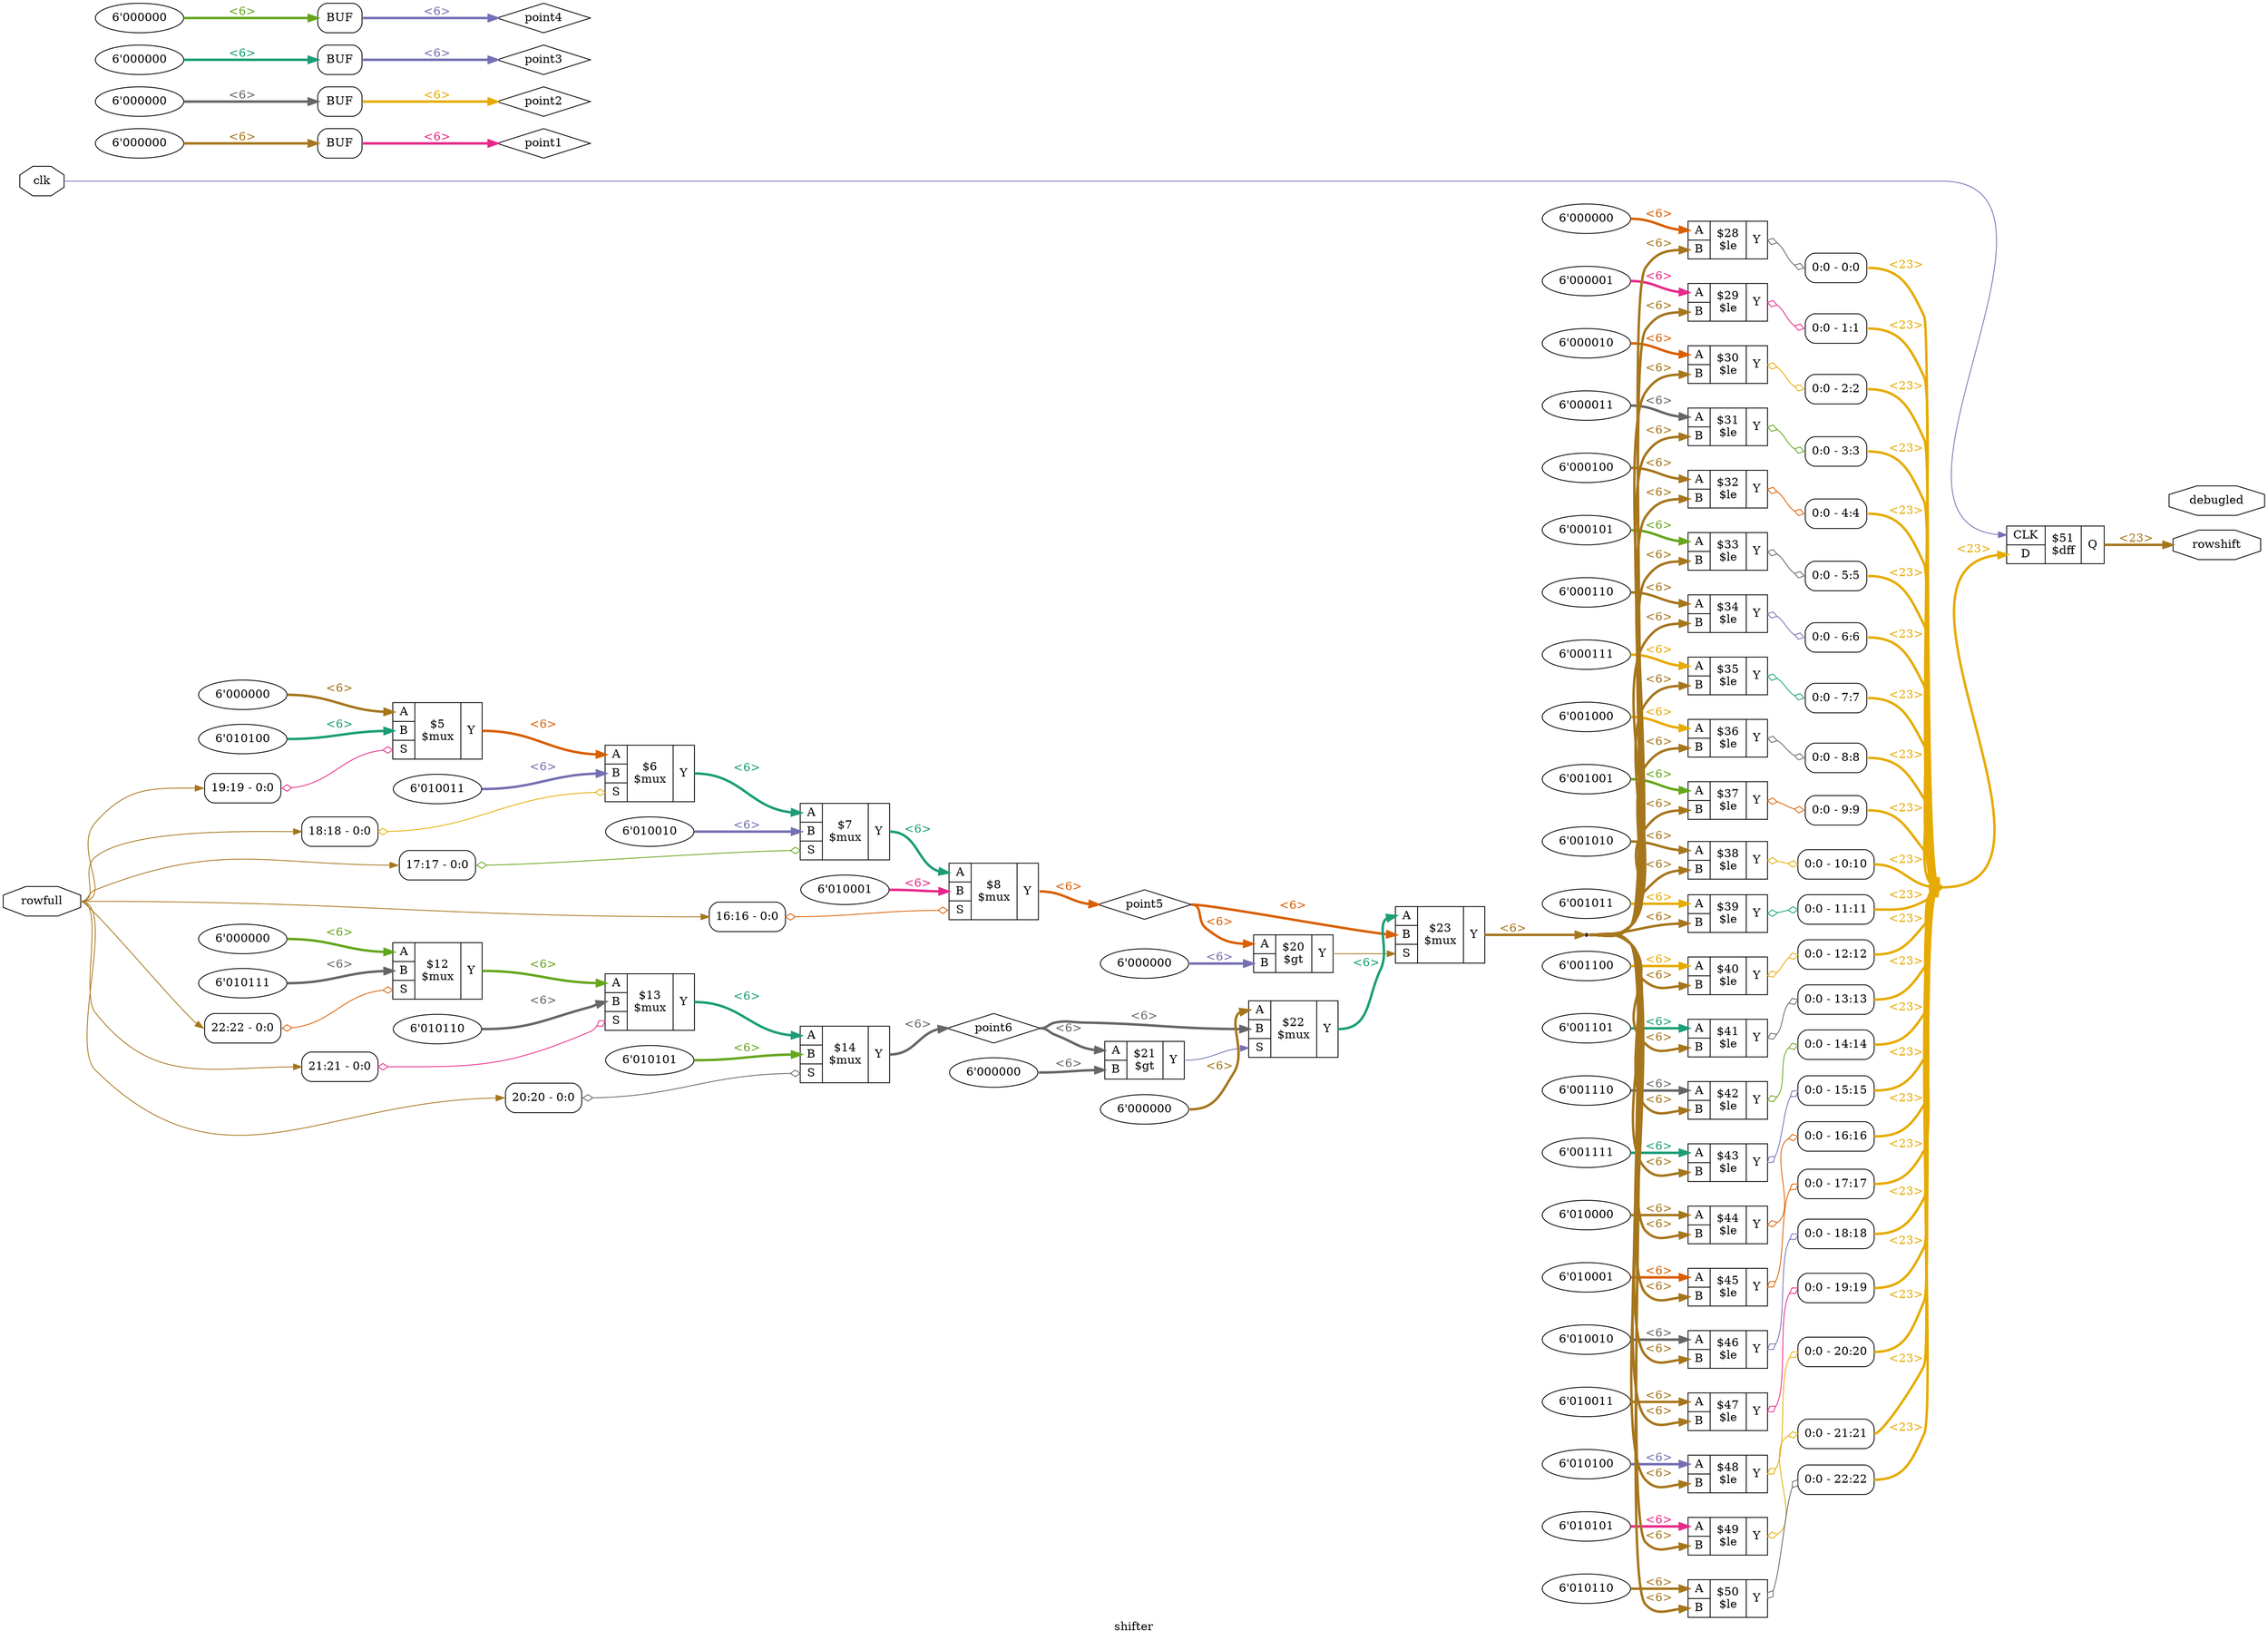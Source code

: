 digraph "shifter" {
label="shifter";
rankdir="LR";
remincross=true;
n11 [ shape=octagon, label="clk", color="black", fontcolor="black" ];
n12 [ shape=octagon, label="debugled", color="black", fontcolor="black" ];
n13 [ shape=diamond, label="point1", color="black", fontcolor="black" ];
n14 [ shape=diamond, label="point2", color="black", fontcolor="black" ];
n15 [ shape=diamond, label="point3", color="black", fontcolor="black" ];
n16 [ shape=diamond, label="point4", color="black", fontcolor="black" ];
n17 [ shape=diamond, label="point5", color="black", fontcolor="black" ];
n18 [ shape=diamond, label="point6", color="black", fontcolor="black" ];
n19 [ shape=octagon, label="rowfull", color="black", fontcolor="black" ];
n20 [ shape=octagon, label="rowshift", color="black", fontcolor="black" ];
{ rank="source"; n11; n19;}
{ rank="sink"; n12; n20;}
v0 [ label="6'000000" ];
c24 [ shape=record, label="{{<p21> A|<p22> B}|$20\n$gt|{<p23> Y}}" ];
v1 [ label="6'000000" ];
c25 [ shape=record, label="{{<p21> A|<p22> B}|$21\n$gt|{<p23> Y}}" ];
v2 [ label="6'000000" ];
c26 [ shape=record, label="{{<p21> A|<p22> B}|$28\n$le|{<p23> Y}}" ];
x3 [ shape=record, style=rounded, label="<s0> 0:0 - 0:0 " ];
c26:p23:e -> x3:w [arrowhead=odiamond, arrowtail=odiamond, dir=both, colorscheme="dark28", color="8", fontcolor="8", label=""];
v4 [ label="6'000001" ];
c27 [ shape=record, label="{{<p21> A|<p22> B}|$29\n$le|{<p23> Y}}" ];
x5 [ shape=record, style=rounded, label="<s0> 0:0 - 1:1 " ];
c27:p23:e -> x5:w [arrowhead=odiamond, arrowtail=odiamond, dir=both, colorscheme="dark28", color="4", fontcolor="4", label=""];
v6 [ label="6'000010" ];
c28 [ shape=record, label="{{<p21> A|<p22> B}|$30\n$le|{<p23> Y}}" ];
x7 [ shape=record, style=rounded, label="<s0> 0:0 - 2:2 " ];
c28:p23:e -> x7:w [arrowhead=odiamond, arrowtail=odiamond, dir=both, colorscheme="dark28", color="6", fontcolor="6", label=""];
v8 [ label="6'000011" ];
c29 [ shape=record, label="{{<p21> A|<p22> B}|$31\n$le|{<p23> Y}}" ];
x9 [ shape=record, style=rounded, label="<s0> 0:0 - 3:3 " ];
c29:p23:e -> x9:w [arrowhead=odiamond, arrowtail=odiamond, dir=both, colorscheme="dark28", color="5", fontcolor="5", label=""];
v10 [ label="6'000100" ];
c30 [ shape=record, label="{{<p21> A|<p22> B}|$32\n$le|{<p23> Y}}" ];
x11 [ shape=record, style=rounded, label="<s0> 0:0 - 4:4 " ];
c30:p23:e -> x11:w [arrowhead=odiamond, arrowtail=odiamond, dir=both, colorscheme="dark28", color="2", fontcolor="2", label=""];
v12 [ label="6'000101" ];
c31 [ shape=record, label="{{<p21> A|<p22> B}|$33\n$le|{<p23> Y}}" ];
x13 [ shape=record, style=rounded, label="<s0> 0:0 - 5:5 " ];
c31:p23:e -> x13:w [arrowhead=odiamond, arrowtail=odiamond, dir=both, colorscheme="dark28", color="8", fontcolor="8", label=""];
v14 [ label="6'000110" ];
c32 [ shape=record, label="{{<p21> A|<p22> B}|$34\n$le|{<p23> Y}}" ];
x15 [ shape=record, style=rounded, label="<s0> 0:0 - 6:6 " ];
c32:p23:e -> x15:w [arrowhead=odiamond, arrowtail=odiamond, dir=both, colorscheme="dark28", color="3", fontcolor="3", label=""];
v16 [ label="6'000111" ];
c33 [ shape=record, label="{{<p21> A|<p22> B}|$35\n$le|{<p23> Y}}" ];
x17 [ shape=record, style=rounded, label="<s0> 0:0 - 7:7 " ];
c33:p23:e -> x17:w [arrowhead=odiamond, arrowtail=odiamond, dir=both, colorscheme="dark28", color="1", fontcolor="1", label=""];
v18 [ label="6'001000" ];
c34 [ shape=record, label="{{<p21> A|<p22> B}|$36\n$le|{<p23> Y}}" ];
x19 [ shape=record, style=rounded, label="<s0> 0:0 - 8:8 " ];
c34:p23:e -> x19:w [arrowhead=odiamond, arrowtail=odiamond, dir=both, colorscheme="dark28", color="8", fontcolor="8", label=""];
v20 [ label="6'001001" ];
c35 [ shape=record, label="{{<p21> A|<p22> B}|$37\n$le|{<p23> Y}}" ];
x21 [ shape=record, style=rounded, label="<s0> 0:0 - 9:9 " ];
c35:p23:e -> x21:w [arrowhead=odiamond, arrowtail=odiamond, dir=both, colorscheme="dark28", color="2", fontcolor="2", label=""];
v22 [ label="6'001010" ];
c36 [ shape=record, label="{{<p21> A|<p22> B}|$38\n$le|{<p23> Y}}" ];
x23 [ shape=record, style=rounded, label="<s0> 0:0 - 10:10 " ];
c36:p23:e -> x23:w [arrowhead=odiamond, arrowtail=odiamond, dir=both, colorscheme="dark28", color="6", fontcolor="6", label=""];
v24 [ label="6'001011" ];
c37 [ shape=record, label="{{<p21> A|<p22> B}|$39\n$le|{<p23> Y}}" ];
x25 [ shape=record, style=rounded, label="<s0> 0:0 - 11:11 " ];
c37:p23:e -> x25:w [arrowhead=odiamond, arrowtail=odiamond, dir=both, colorscheme="dark28", color="1", fontcolor="1", label=""];
v26 [ label="6'001100" ];
c38 [ shape=record, label="{{<p21> A|<p22> B}|$40\n$le|{<p23> Y}}" ];
x27 [ shape=record, style=rounded, label="<s0> 0:0 - 12:12 " ];
c38:p23:e -> x27:w [arrowhead=odiamond, arrowtail=odiamond, dir=both, colorscheme="dark28", color="6", fontcolor="6", label=""];
v28 [ label="6'001101" ];
c39 [ shape=record, label="{{<p21> A|<p22> B}|$41\n$le|{<p23> Y}}" ];
x29 [ shape=record, style=rounded, label="<s0> 0:0 - 13:13 " ];
c39:p23:e -> x29:w [arrowhead=odiamond, arrowtail=odiamond, dir=both, colorscheme="dark28", color="8", fontcolor="8", label=""];
v30 [ label="6'001110" ];
c40 [ shape=record, label="{{<p21> A|<p22> B}|$42\n$le|{<p23> Y}}" ];
x31 [ shape=record, style=rounded, label="<s0> 0:0 - 14:14 " ];
c40:p23:e -> x31:w [arrowhead=odiamond, arrowtail=odiamond, dir=both, colorscheme="dark28", color="5", fontcolor="5", label=""];
v32 [ label="6'001111" ];
c41 [ shape=record, label="{{<p21> A|<p22> B}|$43\n$le|{<p23> Y}}" ];
x33 [ shape=record, style=rounded, label="<s0> 0:0 - 15:15 " ];
c41:p23:e -> x33:w [arrowhead=odiamond, arrowtail=odiamond, dir=both, colorscheme="dark28", color="3", fontcolor="3", label=""];
v34 [ label="6'010000" ];
c42 [ shape=record, label="{{<p21> A|<p22> B}|$44\n$le|{<p23> Y}}" ];
x35 [ shape=record, style=rounded, label="<s0> 0:0 - 16:16 " ];
c42:p23:e -> x35:w [arrowhead=odiamond, arrowtail=odiamond, dir=both, colorscheme="dark28", color="2", fontcolor="2", label=""];
v36 [ label="6'010001" ];
c43 [ shape=record, label="{{<p21> A|<p22> B}|$45\n$le|{<p23> Y}}" ];
x37 [ shape=record, style=rounded, label="<s0> 0:0 - 17:17 " ];
c43:p23:e -> x37:w [arrowhead=odiamond, arrowtail=odiamond, dir=both, colorscheme="dark28", color="2", fontcolor="2", label=""];
v38 [ label="6'010010" ];
c44 [ shape=record, label="{{<p21> A|<p22> B}|$46\n$le|{<p23> Y}}" ];
x39 [ shape=record, style=rounded, label="<s0> 0:0 - 18:18 " ];
c44:p23:e -> x39:w [arrowhead=odiamond, arrowtail=odiamond, dir=both, colorscheme="dark28", color="3", fontcolor="3", label=""];
v40 [ label="6'010011" ];
c45 [ shape=record, label="{{<p21> A|<p22> B}|$47\n$le|{<p23> Y}}" ];
x41 [ shape=record, style=rounded, label="<s0> 0:0 - 19:19 " ];
c45:p23:e -> x41:w [arrowhead=odiamond, arrowtail=odiamond, dir=both, colorscheme="dark28", color="4", fontcolor="4", label=""];
v42 [ label="6'010100" ];
c46 [ shape=record, label="{{<p21> A|<p22> B}|$48\n$le|{<p23> Y}}" ];
x43 [ shape=record, style=rounded, label="<s0> 0:0 - 20:20 " ];
c46:p23:e -> x43:w [arrowhead=odiamond, arrowtail=odiamond, dir=both, colorscheme="dark28", color="6", fontcolor="6", label=""];
v44 [ label="6'010101" ];
c47 [ shape=record, label="{{<p21> A|<p22> B}|$49\n$le|{<p23> Y}}" ];
x45 [ shape=record, style=rounded, label="<s0> 0:0 - 21:21 " ];
c47:p23:e -> x45:w [arrowhead=odiamond, arrowtail=odiamond, dir=both, colorscheme="dark28", color="6", fontcolor="6", label=""];
v46 [ label="6'010110" ];
c48 [ shape=record, label="{{<p21> A|<p22> B}|$50\n$le|{<p23> Y}}" ];
x47 [ shape=record, style=rounded, label="<s0> 0:0 - 22:22 " ];
c48:p23:e -> x47:w [arrowhead=odiamond, arrowtail=odiamond, dir=both, colorscheme="dark28", color="8", fontcolor="8", label=""];
c52 [ shape=record, label="{{<p49> CLK|<p50> D}|$51\n$dff|{<p51> Q}}" ];
v48 [ label="6'000000" ];
v49 [ label="6'010100" ];
c54 [ shape=record, label="{{<p21> A|<p22> B|<p53> S}|$5\n$mux|{<p23> Y}}" ];
x50 [ shape=record, style=rounded, label="<s0> 19:19 - 0:0 " ];
x50:e -> c54:p53:w [arrowhead=odiamond, arrowtail=odiamond, dir=both, colorscheme="dark28", color="4", fontcolor="4", label=""];
v51 [ label="6'010011" ];
c55 [ shape=record, label="{{<p21> A|<p22> B|<p53> S}|$6\n$mux|{<p23> Y}}" ];
x52 [ shape=record, style=rounded, label="<s0> 18:18 - 0:0 " ];
x52:e -> c55:p53:w [arrowhead=odiamond, arrowtail=odiamond, dir=both, colorscheme="dark28", color="6", fontcolor="6", label=""];
v53 [ label="6'010010" ];
c56 [ shape=record, label="{{<p21> A|<p22> B|<p53> S}|$7\n$mux|{<p23> Y}}" ];
x54 [ shape=record, style=rounded, label="<s0> 17:17 - 0:0 " ];
x54:e -> c56:p53:w [arrowhead=odiamond, arrowtail=odiamond, dir=both, colorscheme="dark28", color="5", fontcolor="5", label=""];
v55 [ label="6'010001" ];
c57 [ shape=record, label="{{<p21> A|<p22> B|<p53> S}|$8\n$mux|{<p23> Y}}" ];
x56 [ shape=record, style=rounded, label="<s0> 16:16 - 0:0 " ];
x56:e -> c57:p53:w [arrowhead=odiamond, arrowtail=odiamond, dir=both, colorscheme="dark28", color="2", fontcolor="2", label=""];
v57 [ label="6'000000" ];
v58 [ label="6'010111" ];
c58 [ shape=record, label="{{<p21> A|<p22> B|<p53> S}|$12\n$mux|{<p23> Y}}" ];
x59 [ shape=record, style=rounded, label="<s0> 22:22 - 0:0 " ];
x59:e -> c58:p53:w [arrowhead=odiamond, arrowtail=odiamond, dir=both, colorscheme="dark28", color="2", fontcolor="2", label=""];
v60 [ label="6'010110" ];
c59 [ shape=record, label="{{<p21> A|<p22> B|<p53> S}|$13\n$mux|{<p23> Y}}" ];
x61 [ shape=record, style=rounded, label="<s0> 21:21 - 0:0 " ];
x61:e -> c59:p53:w [arrowhead=odiamond, arrowtail=odiamond, dir=both, colorscheme="dark28", color="4", fontcolor="4", label=""];
v62 [ label="6'010101" ];
c60 [ shape=record, label="{{<p21> A|<p22> B|<p53> S}|$14\n$mux|{<p23> Y}}" ];
x63 [ shape=record, style=rounded, label="<s0> 20:20 - 0:0 " ];
x63:e -> c60:p53:w [arrowhead=odiamond, arrowtail=odiamond, dir=both, colorscheme="dark28", color="8", fontcolor="8", label=""];
v64 [ label="6'000000" ];
c61 [ shape=record, label="{{<p21> A|<p22> B|<p53> S}|$22\n$mux|{<p23> Y}}" ];
c62 [ shape=record, label="{{<p21> A|<p22> B|<p53> S}|$23\n$mux|{<p23> Y}}" ];
v65 [ label="6'000000" ];
x66 [shape=box, style=rounded, label="BUF"];
v67 [ label="6'000000" ];
x68 [shape=box, style=rounded, label="BUF"];
v69 [ label="6'000000" ];
x70 [shape=box, style=rounded, label="BUF"];
v71 [ label="6'000000" ];
x72 [shape=box, style=rounded, label="BUF"];
n1 [ shape=point ];
x11:s0:e -> n1:w [colorscheme="dark28", color="6", fontcolor="6", style="setlinewidth(3)", label="<23>"];
x13:s0:e -> n1:w [colorscheme="dark28", color="6", fontcolor="6", style="setlinewidth(3)", label="<23>"];
x15:s0:e -> n1:w [colorscheme="dark28", color="6", fontcolor="6", style="setlinewidth(3)", label="<23>"];
x17:s0:e -> n1:w [colorscheme="dark28", color="6", fontcolor="6", style="setlinewidth(3)", label="<23>"];
x19:s0:e -> n1:w [colorscheme="dark28", color="6", fontcolor="6", style="setlinewidth(3)", label="<23>"];
x21:s0:e -> n1:w [colorscheme="dark28", color="6", fontcolor="6", style="setlinewidth(3)", label="<23>"];
x23:s0:e -> n1:w [colorscheme="dark28", color="6", fontcolor="6", style="setlinewidth(3)", label="<23>"];
x25:s0:e -> n1:w [colorscheme="dark28", color="6", fontcolor="6", style="setlinewidth(3)", label="<23>"];
x27:s0:e -> n1:w [colorscheme="dark28", color="6", fontcolor="6", style="setlinewidth(3)", label="<23>"];
x29:s0:e -> n1:w [colorscheme="dark28", color="6", fontcolor="6", style="setlinewidth(3)", label="<23>"];
x31:s0:e -> n1:w [colorscheme="dark28", color="6", fontcolor="6", style="setlinewidth(3)", label="<23>"];
x33:s0:e -> n1:w [colorscheme="dark28", color="6", fontcolor="6", style="setlinewidth(3)", label="<23>"];
x35:s0:e -> n1:w [colorscheme="dark28", color="6", fontcolor="6", style="setlinewidth(3)", label="<23>"];
x37:s0:e -> n1:w [colorscheme="dark28", color="6", fontcolor="6", style="setlinewidth(3)", label="<23>"];
x39:s0:e -> n1:w [colorscheme="dark28", color="6", fontcolor="6", style="setlinewidth(3)", label="<23>"];
x3:s0:e -> n1:w [colorscheme="dark28", color="6", fontcolor="6", style="setlinewidth(3)", label="<23>"];
x41:s0:e -> n1:w [colorscheme="dark28", color="6", fontcolor="6", style="setlinewidth(3)", label="<23>"];
x43:s0:e -> n1:w [colorscheme="dark28", color="6", fontcolor="6", style="setlinewidth(3)", label="<23>"];
x45:s0:e -> n1:w [colorscheme="dark28", color="6", fontcolor="6", style="setlinewidth(3)", label="<23>"];
x47:s0:e -> n1:w [colorscheme="dark28", color="6", fontcolor="6", style="setlinewidth(3)", label="<23>"];
x5:s0:e -> n1:w [colorscheme="dark28", color="6", fontcolor="6", style="setlinewidth(3)", label="<23>"];
x7:s0:e -> n1:w [colorscheme="dark28", color="6", fontcolor="6", style="setlinewidth(3)", label="<23>"];
x9:s0:e -> n1:w [colorscheme="dark28", color="6", fontcolor="6", style="setlinewidth(3)", label="<23>"];
n1:e -> c52:p50:w [colorscheme="dark28", color="6", fontcolor="6", style="setlinewidth(3)", label="<23>"];
c61:p23:e -> c62:p21:w [colorscheme="dark28", color="1", fontcolor="1", style="setlinewidth(3)", label="<6>"];
n11:e -> c52:p49:w [colorscheme="dark28", color="3", fontcolor="3", label=""];
x66:e:e -> n13:w [colorscheme="dark28", color="4", fontcolor="4", style="setlinewidth(3)", label="<6>"];
x68:e:e -> n14:w [colorscheme="dark28", color="6", fontcolor="6", style="setlinewidth(3)", label="<6>"];
x70:e:e -> n15:w [colorscheme="dark28", color="3", fontcolor="3", style="setlinewidth(3)", label="<6>"];
x72:e:e -> n16:w [colorscheme="dark28", color="3", fontcolor="3", style="setlinewidth(3)", label="<6>"];
c57:p23:e -> n17:w [colorscheme="dark28", color="2", fontcolor="2", style="setlinewidth(3)", label="<6>"];
n17:e -> c24:p21:w [colorscheme="dark28", color="2", fontcolor="2", style="setlinewidth(3)", label="<6>"];
n17:e -> c62:p22:w [colorscheme="dark28", color="2", fontcolor="2", style="setlinewidth(3)", label="<6>"];
c60:p23:e -> n18:w [colorscheme="dark28", color="8", fontcolor="8", style="setlinewidth(3)", label="<6>"];
n18:e -> c25:p21:w [colorscheme="dark28", color="8", fontcolor="8", style="setlinewidth(3)", label="<6>"];
n18:e -> c61:p22:w [colorscheme="dark28", color="8", fontcolor="8", style="setlinewidth(3)", label="<6>"];
n19:e -> x50:s0:w [colorscheme="dark28", color="7", fontcolor="7", label=""];
n19:e -> x52:s0:w [colorscheme="dark28", color="7", fontcolor="7", label=""];
n19:e -> x54:s0:w [colorscheme="dark28", color="7", fontcolor="7", label=""];
n19:e -> x56:s0:w [colorscheme="dark28", color="7", fontcolor="7", label=""];
n19:e -> x59:s0:w [colorscheme="dark28", color="7", fontcolor="7", label=""];
n19:e -> x61:s0:w [colorscheme="dark28", color="7", fontcolor="7", label=""];
n19:e -> x63:s0:w [colorscheme="dark28", color="7", fontcolor="7", label=""];
n2 [ shape=point ];
c62:p23:e -> n2:w [colorscheme="dark28", color="7", fontcolor="7", style="setlinewidth(3)", label="<6>"];
n2:e -> c26:p22:w [colorscheme="dark28", color="7", fontcolor="7", style="setlinewidth(3)", label="<6>"];
n2:e -> c27:p22:w [colorscheme="dark28", color="7", fontcolor="7", style="setlinewidth(3)", label="<6>"];
n2:e -> c28:p22:w [colorscheme="dark28", color="7", fontcolor="7", style="setlinewidth(3)", label="<6>"];
n2:e -> c29:p22:w [colorscheme="dark28", color="7", fontcolor="7", style="setlinewidth(3)", label="<6>"];
n2:e -> c30:p22:w [colorscheme="dark28", color="7", fontcolor="7", style="setlinewidth(3)", label="<6>"];
n2:e -> c31:p22:w [colorscheme="dark28", color="7", fontcolor="7", style="setlinewidth(3)", label="<6>"];
n2:e -> c32:p22:w [colorscheme="dark28", color="7", fontcolor="7", style="setlinewidth(3)", label="<6>"];
n2:e -> c33:p22:w [colorscheme="dark28", color="7", fontcolor="7", style="setlinewidth(3)", label="<6>"];
n2:e -> c34:p22:w [colorscheme="dark28", color="7", fontcolor="7", style="setlinewidth(3)", label="<6>"];
n2:e -> c35:p22:w [colorscheme="dark28", color="7", fontcolor="7", style="setlinewidth(3)", label="<6>"];
n2:e -> c36:p22:w [colorscheme="dark28", color="7", fontcolor="7", style="setlinewidth(3)", label="<6>"];
n2:e -> c37:p22:w [colorscheme="dark28", color="7", fontcolor="7", style="setlinewidth(3)", label="<6>"];
n2:e -> c38:p22:w [colorscheme="dark28", color="7", fontcolor="7", style="setlinewidth(3)", label="<6>"];
n2:e -> c39:p22:w [colorscheme="dark28", color="7", fontcolor="7", style="setlinewidth(3)", label="<6>"];
n2:e -> c40:p22:w [colorscheme="dark28", color="7", fontcolor="7", style="setlinewidth(3)", label="<6>"];
n2:e -> c41:p22:w [colorscheme="dark28", color="7", fontcolor="7", style="setlinewidth(3)", label="<6>"];
n2:e -> c42:p22:w [colorscheme="dark28", color="7", fontcolor="7", style="setlinewidth(3)", label="<6>"];
n2:e -> c43:p22:w [colorscheme="dark28", color="7", fontcolor="7", style="setlinewidth(3)", label="<6>"];
n2:e -> c44:p22:w [colorscheme="dark28", color="7", fontcolor="7", style="setlinewidth(3)", label="<6>"];
n2:e -> c45:p22:w [colorscheme="dark28", color="7", fontcolor="7", style="setlinewidth(3)", label="<6>"];
n2:e -> c46:p22:w [colorscheme="dark28", color="7", fontcolor="7", style="setlinewidth(3)", label="<6>"];
n2:e -> c47:p22:w [colorscheme="dark28", color="7", fontcolor="7", style="setlinewidth(3)", label="<6>"];
n2:e -> c48:p22:w [colorscheme="dark28", color="7", fontcolor="7", style="setlinewidth(3)", label="<6>"];
c52:p51:e -> n20:w [colorscheme="dark28", color="7", fontcolor="7", style="setlinewidth(3)", label="<23>"];
c24:p23:e -> c62:p53:w [colorscheme="dark28", color="7", fontcolor="7", label=""];
c25:p23:e -> c61:p53:w [colorscheme="dark28", color="3", fontcolor="3", label=""];
c54:p23:e -> c55:p21:w [colorscheme="dark28", color="2", fontcolor="2", style="setlinewidth(3)", label="<6>"];
c55:p23:e -> c56:p21:w [colorscheme="dark28", color="1", fontcolor="1", style="setlinewidth(3)", label="<6>"];
c56:p23:e -> c57:p21:w [colorscheme="dark28", color="1", fontcolor="1", style="setlinewidth(3)", label="<6>"];
c58:p23:e -> c59:p21:w [colorscheme="dark28", color="5", fontcolor="5", style="setlinewidth(3)", label="<6>"];
c59:p23:e -> c60:p21:w [colorscheme="dark28", color="1", fontcolor="1", style="setlinewidth(3)", label="<6>"];
v0:e -> c24:p22:w [colorscheme="dark28", color="3", fontcolor="3", style="setlinewidth(3)", label="<6>"];
v1:e -> c25:p22:w [colorscheme="dark28", color="8", fontcolor="8", style="setlinewidth(3)", label="<6>"];
v10:e -> c30:p21:w [colorscheme="dark28", color="7", fontcolor="7", style="setlinewidth(3)", label="<6>"];
v12:e -> c31:p21:w [colorscheme="dark28", color="5", fontcolor="5", style="setlinewidth(3)", label="<6>"];
v14:e -> c32:p21:w [colorscheme="dark28", color="7", fontcolor="7", style="setlinewidth(3)", label="<6>"];
v16:e -> c33:p21:w [colorscheme="dark28", color="6", fontcolor="6", style="setlinewidth(3)", label="<6>"];
v18:e -> c34:p21:w [colorscheme="dark28", color="6", fontcolor="6", style="setlinewidth(3)", label="<6>"];
v2:e -> c26:p21:w [colorscheme="dark28", color="2", fontcolor="2", style="setlinewidth(3)", label="<6>"];
v20:e -> c35:p21:w [colorscheme="dark28", color="5", fontcolor="5", style="setlinewidth(3)", label="<6>"];
v22:e -> c36:p21:w [colorscheme="dark28", color="7", fontcolor="7", style="setlinewidth(3)", label="<6>"];
v24:e -> c37:p21:w [colorscheme="dark28", color="6", fontcolor="6", style="setlinewidth(3)", label="<6>"];
v26:e -> c38:p21:w [colorscheme="dark28", color="6", fontcolor="6", style="setlinewidth(3)", label="<6>"];
v28:e -> c39:p21:w [colorscheme="dark28", color="1", fontcolor="1", style="setlinewidth(3)", label="<6>"];
v30:e -> c40:p21:w [colorscheme="dark28", color="8", fontcolor="8", style="setlinewidth(3)", label="<6>"];
v32:e -> c41:p21:w [colorscheme="dark28", color="1", fontcolor="1", style="setlinewidth(3)", label="<6>"];
v34:e -> c42:p21:w [colorscheme="dark28", color="7", fontcolor="7", style="setlinewidth(3)", label="<6>"];
v36:e -> c43:p21:w [colorscheme="dark28", color="2", fontcolor="2", style="setlinewidth(3)", label="<6>"];
v38:e -> c44:p21:w [colorscheme="dark28", color="8", fontcolor="8", style="setlinewidth(3)", label="<6>"];
v4:e -> c27:p21:w [colorscheme="dark28", color="4", fontcolor="4", style="setlinewidth(3)", label="<6>"];
v40:e -> c45:p21:w [colorscheme="dark28", color="7", fontcolor="7", style="setlinewidth(3)", label="<6>"];
v42:e -> c46:p21:w [colorscheme="dark28", color="3", fontcolor="3", style="setlinewidth(3)", label="<6>"];
v44:e -> c47:p21:w [colorscheme="dark28", color="4", fontcolor="4", style="setlinewidth(3)", label="<6>"];
v46:e -> c48:p21:w [colorscheme="dark28", color="7", fontcolor="7", style="setlinewidth(3)", label="<6>"];
v48:e -> c54:p21:w [colorscheme="dark28", color="7", fontcolor="7", style="setlinewidth(3)", label="<6>"];
v49:e -> c54:p22:w [colorscheme="dark28", color="1", fontcolor="1", style="setlinewidth(3)", label="<6>"];
v51:e -> c55:p22:w [colorscheme="dark28", color="3", fontcolor="3", style="setlinewidth(3)", label="<6>"];
v53:e -> c56:p22:w [colorscheme="dark28", color="3", fontcolor="3", style="setlinewidth(3)", label="<6>"];
v55:e -> c57:p22:w [colorscheme="dark28", color="4", fontcolor="4", style="setlinewidth(3)", label="<6>"];
v57:e -> c58:p21:w [colorscheme="dark28", color="5", fontcolor="5", style="setlinewidth(3)", label="<6>"];
v58:e -> c58:p22:w [colorscheme="dark28", color="8", fontcolor="8", style="setlinewidth(3)", label="<6>"];
v6:e -> c28:p21:w [colorscheme="dark28", color="2", fontcolor="2", style="setlinewidth(3)", label="<6>"];
v60:e -> c59:p22:w [colorscheme="dark28", color="8", fontcolor="8", style="setlinewidth(3)", label="<6>"];
v62:e -> c60:p22:w [colorscheme="dark28", color="5", fontcolor="5", style="setlinewidth(3)", label="<6>"];
v64:e -> c61:p21:w [colorscheme="dark28", color="7", fontcolor="7", style="setlinewidth(3)", label="<6>"];
v65:e -> x66:w:w [colorscheme="dark28", color="7", fontcolor="7", style="setlinewidth(3)", label="<6>"];
v67:e -> x68:w:w [colorscheme="dark28", color="8", fontcolor="8", style="setlinewidth(3)", label="<6>"];
v69:e -> x70:w:w [colorscheme="dark28", color="1", fontcolor="1", style="setlinewidth(3)", label="<6>"];
v71:e -> x72:w:w [colorscheme="dark28", color="5", fontcolor="5", style="setlinewidth(3)", label="<6>"];
v8:e -> c29:p21:w [colorscheme="dark28", color="8", fontcolor="8", style="setlinewidth(3)", label="<6>"];
}
